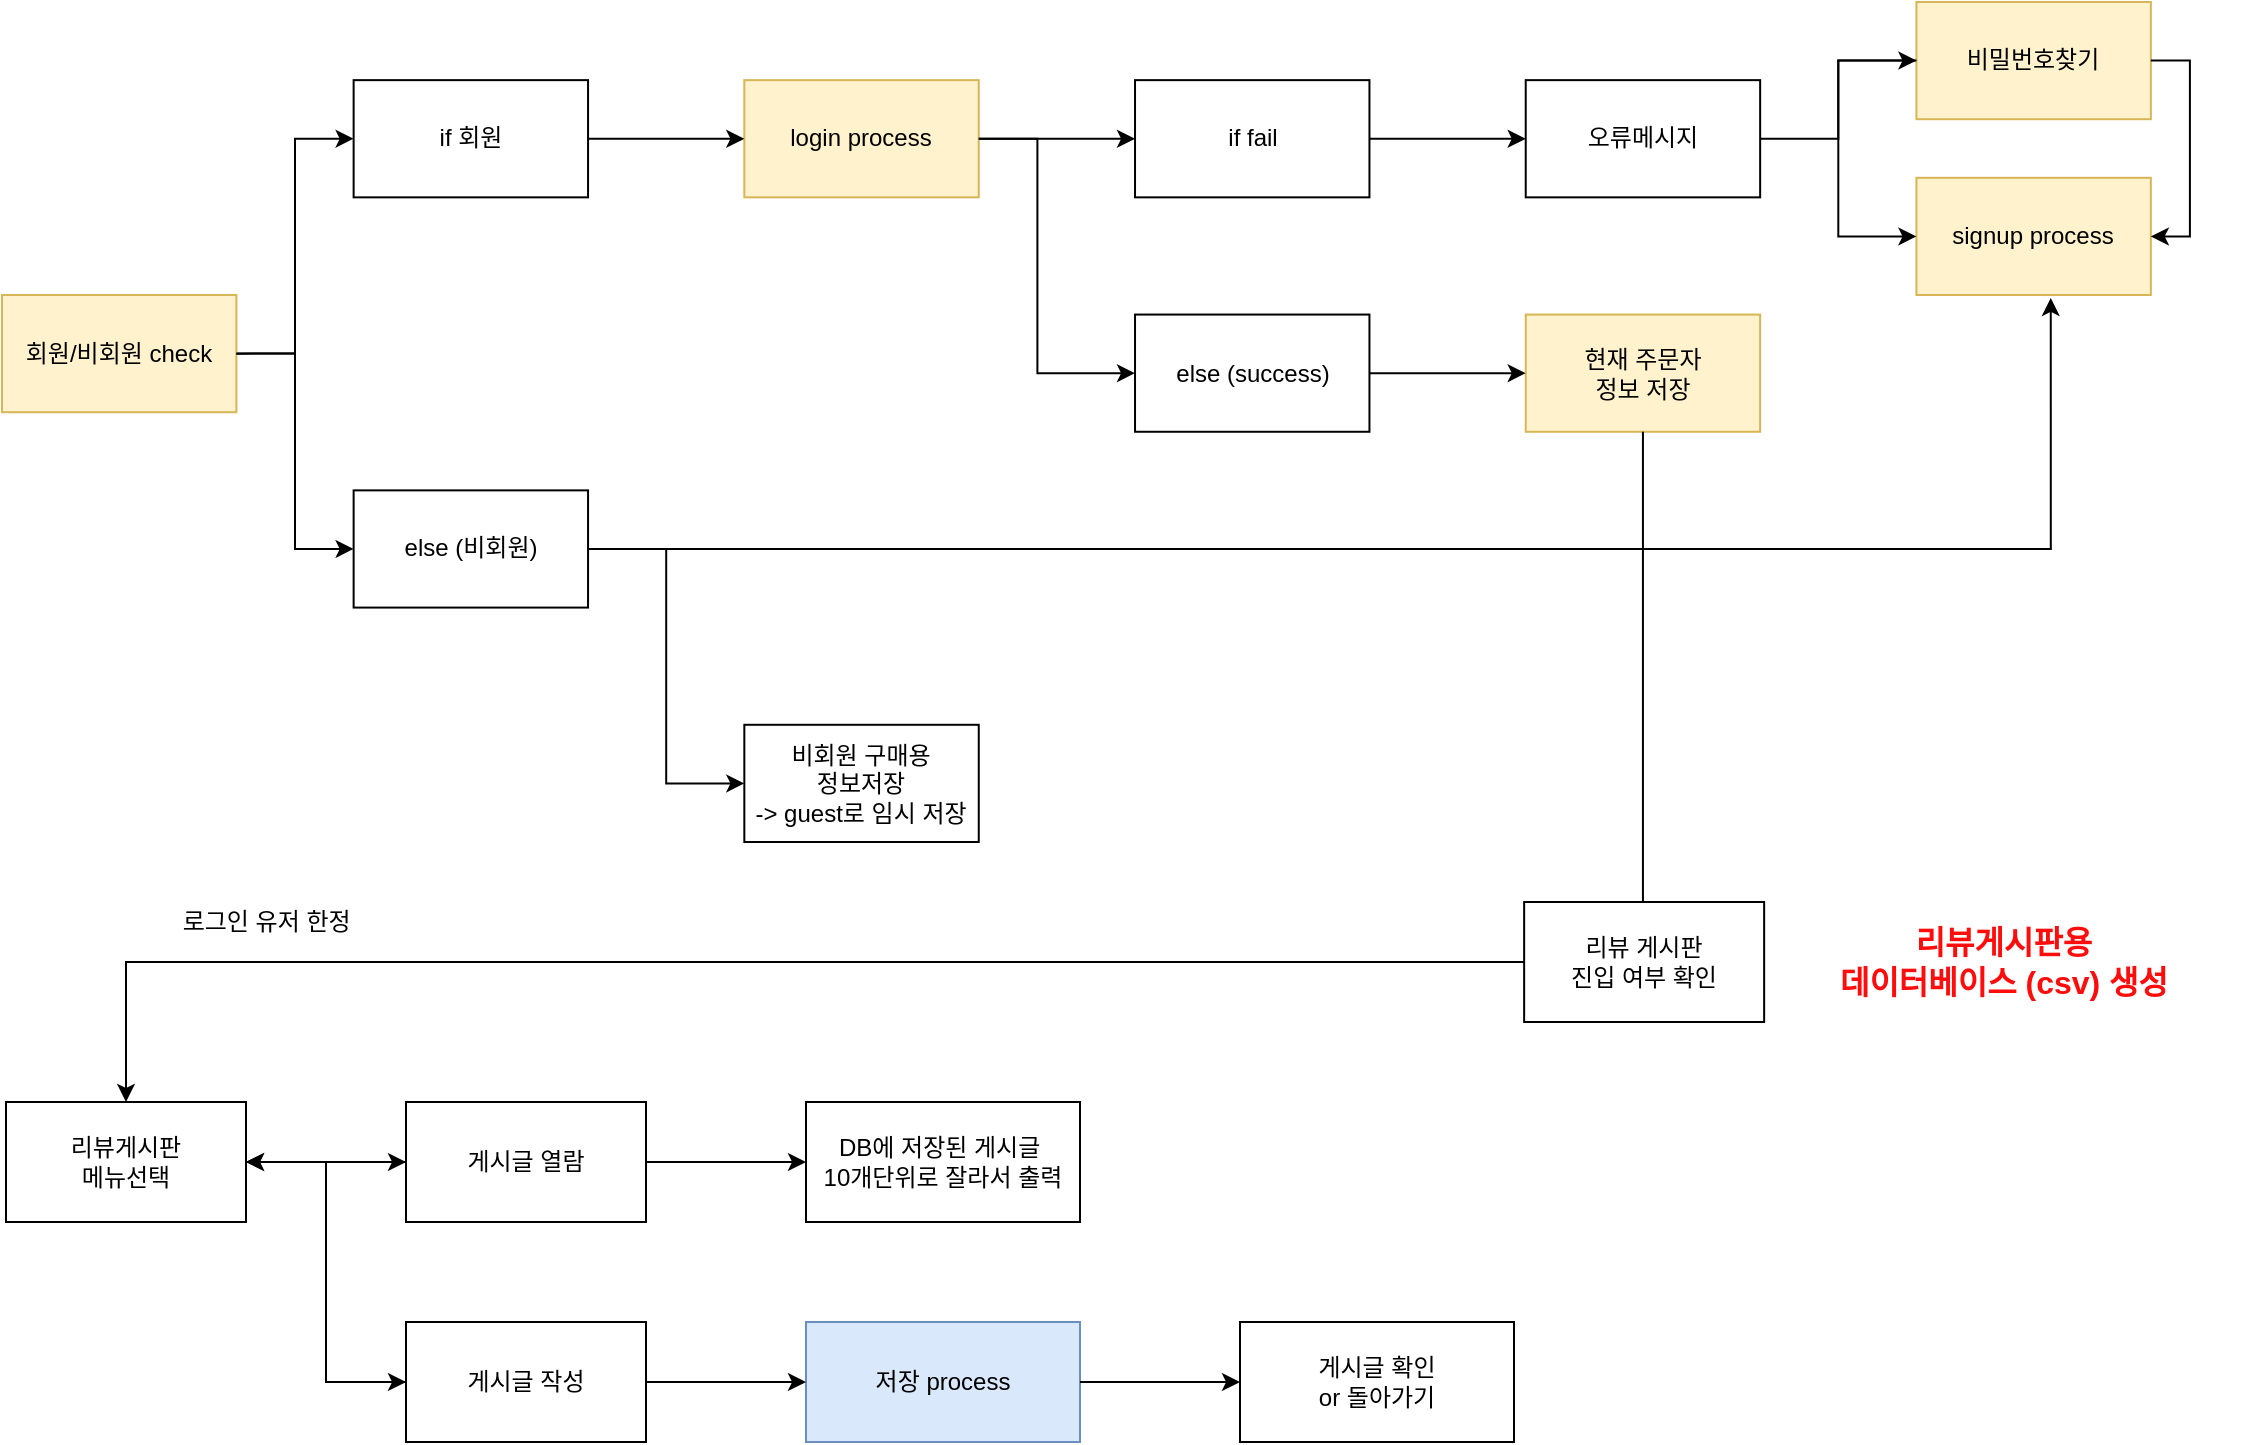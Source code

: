 <mxfile version="14.8.0" type="device"><diagram id="Hs5jTVZ3QaqmzxJ8prlW" name="Page-1"><mxGraphModel dx="1483" dy="806" grid="1" gridSize="10" guides="1" tooltips="1" connect="1" arrows="1" fold="1" page="1" pageScale="1" pageWidth="1169" pageHeight="827" math="0" shadow="0"><root><mxCell id="0"/><mxCell id="1" parent="0"/><mxCell id="WE6HigpuOSGj1DkfmB7Y-53" value="" style="group" vertex="1" connectable="0" parent="1"><mxGeometry x="24" y="53" width="1121.07" height="720" as="geometry"/></mxCell><mxCell id="WE6HigpuOSGj1DkfmB7Y-30" value="" style="group" vertex="1" connectable="0" parent="WE6HigpuOSGj1DkfmB7Y-53"><mxGeometry width="1093.96" height="420" as="geometry"/></mxCell><mxCell id="WE6HigpuOSGj1DkfmB7Y-2" value="회원/비회원 check" style="rounded=0;whiteSpace=wrap;html=1;fillColor=#fff2cc;strokeColor=#d6b656;" vertex="1" parent="WE6HigpuOSGj1DkfmB7Y-30"><mxGeometry y="146.512" width="117.21" height="58.605" as="geometry"/></mxCell><mxCell id="WE6HigpuOSGj1DkfmB7Y-3" value="if 회원" style="rounded=0;whiteSpace=wrap;html=1;" vertex="1" parent="WE6HigpuOSGj1DkfmB7Y-30"><mxGeometry x="175.815" y="39.07" width="117.21" height="58.605" as="geometry"/></mxCell><mxCell id="WE6HigpuOSGj1DkfmB7Y-16" style="edgeStyle=orthogonalEdgeStyle;rounded=0;orthogonalLoop=1;jettySize=auto;html=1;" edge="1" parent="WE6HigpuOSGj1DkfmB7Y-30" source="WE6HigpuOSGj1DkfmB7Y-2" target="WE6HigpuOSGj1DkfmB7Y-3"><mxGeometry relative="1" as="geometry"><Array as="points"><mxPoint x="146.513" y="175.814"/><mxPoint x="146.513" y="68.372"/></Array></mxGeometry></mxCell><mxCell id="WE6HigpuOSGj1DkfmB7Y-4" value="login process" style="rounded=0;whiteSpace=wrap;html=1;fillColor=#fff2cc;strokeColor=#d6b656;" vertex="1" parent="WE6HigpuOSGj1DkfmB7Y-30"><mxGeometry x="371.165" y="39.07" width="117.21" height="58.605" as="geometry"/></mxCell><mxCell id="WE6HigpuOSGj1DkfmB7Y-5" value="" style="edgeStyle=orthogonalEdgeStyle;rounded=0;orthogonalLoop=1;jettySize=auto;html=1;" edge="1" parent="WE6HigpuOSGj1DkfmB7Y-30" source="WE6HigpuOSGj1DkfmB7Y-3" target="WE6HigpuOSGj1DkfmB7Y-4"><mxGeometry relative="1" as="geometry"/></mxCell><mxCell id="WE6HigpuOSGj1DkfmB7Y-6" value="if fail" style="rounded=0;whiteSpace=wrap;html=1;" vertex="1" parent="WE6HigpuOSGj1DkfmB7Y-30"><mxGeometry x="566.515" y="39.07" width="117.21" height="58.605" as="geometry"/></mxCell><mxCell id="WE6HigpuOSGj1DkfmB7Y-7" value="" style="edgeStyle=orthogonalEdgeStyle;rounded=0;orthogonalLoop=1;jettySize=auto;html=1;" edge="1" parent="WE6HigpuOSGj1DkfmB7Y-30" source="WE6HigpuOSGj1DkfmB7Y-4" target="WE6HigpuOSGj1DkfmB7Y-6"><mxGeometry relative="1" as="geometry"/></mxCell><mxCell id="WE6HigpuOSGj1DkfmB7Y-8" value="오류메시지" style="rounded=0;whiteSpace=wrap;html=1;" vertex="1" parent="WE6HigpuOSGj1DkfmB7Y-30"><mxGeometry x="761.865" y="39.07" width="117.21" height="58.605" as="geometry"/></mxCell><mxCell id="WE6HigpuOSGj1DkfmB7Y-9" value="" style="edgeStyle=orthogonalEdgeStyle;rounded=0;orthogonalLoop=1;jettySize=auto;html=1;" edge="1" parent="WE6HigpuOSGj1DkfmB7Y-30" source="WE6HigpuOSGj1DkfmB7Y-6" target="WE6HigpuOSGj1DkfmB7Y-8"><mxGeometry relative="1" as="geometry"/></mxCell><mxCell id="WE6HigpuOSGj1DkfmB7Y-10" value="비밀번호찾기" style="rounded=0;whiteSpace=wrap;html=1;fillColor=#fff2cc;strokeColor=#d6b656;" vertex="1" parent="WE6HigpuOSGj1DkfmB7Y-30"><mxGeometry x="957.215" width="117.21" height="58.605" as="geometry"/></mxCell><mxCell id="WE6HigpuOSGj1DkfmB7Y-11" value="" style="edgeStyle=orthogonalEdgeStyle;rounded=0;orthogonalLoop=1;jettySize=auto;html=1;" edge="1" parent="WE6HigpuOSGj1DkfmB7Y-30" source="WE6HigpuOSGj1DkfmB7Y-8" target="WE6HigpuOSGj1DkfmB7Y-10"><mxGeometry relative="1" as="geometry"/></mxCell><mxCell id="WE6HigpuOSGj1DkfmB7Y-12" value="signup process" style="rounded=0;whiteSpace=wrap;html=1;fillColor=#fff2cc;strokeColor=#d6b656;" vertex="1" parent="WE6HigpuOSGj1DkfmB7Y-30"><mxGeometry x="957.215" y="87.907" width="117.21" height="58.605" as="geometry"/></mxCell><mxCell id="WE6HigpuOSGj1DkfmB7Y-13" value="" style="edgeStyle=orthogonalEdgeStyle;rounded=0;orthogonalLoop=1;jettySize=auto;html=1;" edge="1" parent="WE6HigpuOSGj1DkfmB7Y-30" source="WE6HigpuOSGj1DkfmB7Y-10" target="WE6HigpuOSGj1DkfmB7Y-12"><mxGeometry relative="1" as="geometry"><Array as="points"><mxPoint x="918.145" y="29.302"/><mxPoint x="918.145" y="117.209"/></Array></mxGeometry></mxCell><mxCell id="WE6HigpuOSGj1DkfmB7Y-15" style="edgeStyle=orthogonalEdgeStyle;rounded=0;orthogonalLoop=1;jettySize=auto;html=1;entryX=1;entryY=0.5;entryDx=0;entryDy=0;" edge="1" parent="WE6HigpuOSGj1DkfmB7Y-30" source="WE6HigpuOSGj1DkfmB7Y-10" target="WE6HigpuOSGj1DkfmB7Y-12"><mxGeometry relative="1" as="geometry"><Array as="points"><mxPoint x="1093.96" y="29.302"/><mxPoint x="1093.96" y="117.209"/></Array></mxGeometry></mxCell><mxCell id="WE6HigpuOSGj1DkfmB7Y-28" style="edgeStyle=orthogonalEdgeStyle;rounded=0;orthogonalLoop=1;jettySize=auto;html=1;exitX=1;exitY=0.5;exitDx=0;exitDy=0;entryX=0.573;entryY=1.025;entryDx=0;entryDy=0;entryPerimeter=0;" edge="1" parent="WE6HigpuOSGj1DkfmB7Y-30" source="WE6HigpuOSGj1DkfmB7Y-18" target="WE6HigpuOSGj1DkfmB7Y-12"><mxGeometry relative="1" as="geometry"><Array as="points"><mxPoint x="1024" y="274"/></Array></mxGeometry></mxCell><mxCell id="WE6HigpuOSGj1DkfmB7Y-18" value="else (비회원)&lt;br&gt;" style="rounded=0;whiteSpace=wrap;html=1;" vertex="1" parent="WE6HigpuOSGj1DkfmB7Y-30"><mxGeometry x="175.815" y="244.186" width="117.21" height="58.605" as="geometry"/></mxCell><mxCell id="WE6HigpuOSGj1DkfmB7Y-25" style="edgeStyle=orthogonalEdgeStyle;rounded=0;orthogonalLoop=1;jettySize=auto;html=1;exitX=1;exitY=0.5;exitDx=0;exitDy=0;entryX=0;entryY=0.5;entryDx=0;entryDy=0;" edge="1" parent="WE6HigpuOSGj1DkfmB7Y-30" source="WE6HigpuOSGj1DkfmB7Y-2" target="WE6HigpuOSGj1DkfmB7Y-18"><mxGeometry relative="1" as="geometry"/></mxCell><mxCell id="WE6HigpuOSGj1DkfmB7Y-19" value="비회원 구매용&lt;br&gt;정보저장&lt;br&gt;-&amp;gt; guest로 임시 저장" style="rounded=0;whiteSpace=wrap;html=1;" vertex="1" parent="WE6HigpuOSGj1DkfmB7Y-30"><mxGeometry x="371.165" y="361.395" width="117.21" height="58.605" as="geometry"/></mxCell><mxCell id="WE6HigpuOSGj1DkfmB7Y-27" style="edgeStyle=orthogonalEdgeStyle;rounded=0;orthogonalLoop=1;jettySize=auto;html=1;exitX=1;exitY=0.5;exitDx=0;exitDy=0;entryX=0;entryY=0.5;entryDx=0;entryDy=0;" edge="1" parent="WE6HigpuOSGj1DkfmB7Y-30" source="WE6HigpuOSGj1DkfmB7Y-18" target="WE6HigpuOSGj1DkfmB7Y-19"><mxGeometry relative="1" as="geometry"/></mxCell><mxCell id="WE6HigpuOSGj1DkfmB7Y-21" value="else (success)" style="rounded=0;whiteSpace=wrap;html=1;" vertex="1" parent="WE6HigpuOSGj1DkfmB7Y-30"><mxGeometry x="566.515" y="156.279" width="117.21" height="58.605" as="geometry"/></mxCell><mxCell id="WE6HigpuOSGj1DkfmB7Y-22" value="" style="edgeStyle=orthogonalEdgeStyle;rounded=0;orthogonalLoop=1;jettySize=auto;html=1;" edge="1" parent="WE6HigpuOSGj1DkfmB7Y-30" source="WE6HigpuOSGj1DkfmB7Y-4" target="WE6HigpuOSGj1DkfmB7Y-21"><mxGeometry relative="1" as="geometry"><Array as="points"><mxPoint x="517.678" y="68.372"/><mxPoint x="517.678" y="185.581"/></Array></mxGeometry></mxCell><mxCell id="WE6HigpuOSGj1DkfmB7Y-23" value="현재 주문자 &lt;br&gt;정보 저장" style="rounded=0;whiteSpace=wrap;html=1;fillColor=#fff2cc;strokeColor=#d6b656;" vertex="1" parent="WE6HigpuOSGj1DkfmB7Y-30"><mxGeometry x="761.865" y="156.279" width="117.21" height="58.605" as="geometry"/></mxCell><mxCell id="WE6HigpuOSGj1DkfmB7Y-24" value="" style="edgeStyle=orthogonalEdgeStyle;rounded=0;orthogonalLoop=1;jettySize=auto;html=1;" edge="1" parent="WE6HigpuOSGj1DkfmB7Y-30" source="WE6HigpuOSGj1DkfmB7Y-21" target="WE6HigpuOSGj1DkfmB7Y-23"><mxGeometry relative="1" as="geometry"/></mxCell><mxCell id="WE6HigpuOSGj1DkfmB7Y-34" value="" style="edgeStyle=orthogonalEdgeStyle;rounded=0;orthogonalLoop=1;jettySize=auto;html=1;endArrow=none;" edge="1" parent="WE6HigpuOSGj1DkfmB7Y-53" source="WE6HigpuOSGj1DkfmB7Y-23" target="WE6HigpuOSGj1DkfmB7Y-33"><mxGeometry relative="1" as="geometry"><mxPoint x="820.571" y="214.884" as="sourcePoint"/><mxPoint x="60.0" y="580" as="targetPoint"/><Array as="points"><mxPoint x="821" y="510"/></Array></mxGeometry></mxCell><mxCell id="WE6HigpuOSGj1DkfmB7Y-52" value="" style="group" vertex="1" connectable="0" parent="WE6HigpuOSGj1DkfmB7Y-53"><mxGeometry x="2" y="450" width="1119.07" height="270" as="geometry"/></mxCell><mxCell id="WE6HigpuOSGj1DkfmB7Y-29" value="리뷰게시판&lt;br&gt;메뉴선택" style="rounded=0;whiteSpace=wrap;html=1;" vertex="1" parent="WE6HigpuOSGj1DkfmB7Y-52"><mxGeometry y="100" width="120" height="60" as="geometry"/></mxCell><mxCell id="WE6HigpuOSGj1DkfmB7Y-31" style="edgeStyle=orthogonalEdgeStyle;rounded=0;orthogonalLoop=1;jettySize=auto;html=1;startArrow=none;" edge="1" parent="WE6HigpuOSGj1DkfmB7Y-52" source="WE6HigpuOSGj1DkfmB7Y-33" target="WE6HigpuOSGj1DkfmB7Y-29"><mxGeometry relative="1" as="geometry"><Array as="points"><mxPoint x="60" y="30"/></Array></mxGeometry></mxCell><mxCell id="WE6HigpuOSGj1DkfmB7Y-32" value="로그인 유저 한정&amp;nbsp;" style="text;html=1;strokeColor=none;fillColor=none;align=center;verticalAlign=middle;whiteSpace=wrap;rounded=0;" vertex="1" parent="WE6HigpuOSGj1DkfmB7Y-52"><mxGeometry x="57" width="150" height="20" as="geometry"/></mxCell><mxCell id="WE6HigpuOSGj1DkfmB7Y-33" value="리뷰 게시판 &lt;br&gt;진입 여부 확인" style="rounded=0;whiteSpace=wrap;html=1;" vertex="1" parent="WE6HigpuOSGj1DkfmB7Y-52"><mxGeometry x="759.07" width="120" height="60" as="geometry"/></mxCell><mxCell id="WE6HigpuOSGj1DkfmB7Y-46" style="edgeStyle=orthogonalEdgeStyle;rounded=0;orthogonalLoop=1;jettySize=auto;html=1;entryX=1;entryY=0.5;entryDx=0;entryDy=0;fontSize=16;fontColor=#FF0D0D;" edge="1" parent="WE6HigpuOSGj1DkfmB7Y-52" source="WE6HigpuOSGj1DkfmB7Y-35" target="WE6HigpuOSGj1DkfmB7Y-29"><mxGeometry relative="1" as="geometry"/></mxCell><mxCell id="WE6HigpuOSGj1DkfmB7Y-35" value="게시글 열람" style="rounded=0;whiteSpace=wrap;html=1;" vertex="1" parent="WE6HigpuOSGj1DkfmB7Y-52"><mxGeometry x="200" y="100" width="120" height="60" as="geometry"/></mxCell><mxCell id="WE6HigpuOSGj1DkfmB7Y-36" value="" style="edgeStyle=orthogonalEdgeStyle;rounded=0;orthogonalLoop=1;jettySize=auto;html=1;" edge="1" parent="WE6HigpuOSGj1DkfmB7Y-52" source="WE6HigpuOSGj1DkfmB7Y-29" target="WE6HigpuOSGj1DkfmB7Y-35"><mxGeometry relative="1" as="geometry"/></mxCell><mxCell id="WE6HigpuOSGj1DkfmB7Y-37" value="DB에 저장된 게시글&amp;nbsp; &lt;br&gt;10개단위로 잘라서 출력" style="rounded=0;whiteSpace=wrap;html=1;" vertex="1" parent="WE6HigpuOSGj1DkfmB7Y-52"><mxGeometry x="400" y="100" width="137" height="60" as="geometry"/></mxCell><mxCell id="WE6HigpuOSGj1DkfmB7Y-38" value="" style="edgeStyle=orthogonalEdgeStyle;rounded=0;orthogonalLoop=1;jettySize=auto;html=1;" edge="1" parent="WE6HigpuOSGj1DkfmB7Y-52" source="WE6HigpuOSGj1DkfmB7Y-35" target="WE6HigpuOSGj1DkfmB7Y-37"><mxGeometry relative="1" as="geometry"/></mxCell><mxCell id="WE6HigpuOSGj1DkfmB7Y-48" style="edgeStyle=orthogonalEdgeStyle;rounded=0;orthogonalLoop=1;jettySize=auto;html=1;exitX=0;exitY=0.25;exitDx=0;exitDy=0;entryX=1;entryY=0.5;entryDx=0;entryDy=0;fontSize=16;fontColor=#FF0D0D;" edge="1" parent="WE6HigpuOSGj1DkfmB7Y-52" source="WE6HigpuOSGj1DkfmB7Y-39" target="WE6HigpuOSGj1DkfmB7Y-29"><mxGeometry relative="1" as="geometry"><Array as="points"><mxPoint x="200" y="240"/><mxPoint x="160" y="240"/><mxPoint x="160" y="130"/></Array></mxGeometry></mxCell><mxCell id="WE6HigpuOSGj1DkfmB7Y-39" value="게시글 작성" style="rounded=0;whiteSpace=wrap;html=1;" vertex="1" parent="WE6HigpuOSGj1DkfmB7Y-52"><mxGeometry x="200" y="210" width="120" height="60" as="geometry"/></mxCell><mxCell id="WE6HigpuOSGj1DkfmB7Y-49" style="edgeStyle=orthogonalEdgeStyle;rounded=0;orthogonalLoop=1;jettySize=auto;html=1;exitX=1;exitY=0.5;exitDx=0;exitDy=0;entryX=0;entryY=0.5;entryDx=0;entryDy=0;fontSize=16;fontColor=#FF0D0D;" edge="1" parent="WE6HigpuOSGj1DkfmB7Y-52" source="WE6HigpuOSGj1DkfmB7Y-29" target="WE6HigpuOSGj1DkfmB7Y-39"><mxGeometry relative="1" as="geometry"/></mxCell><mxCell id="WE6HigpuOSGj1DkfmB7Y-42" value="저장 process" style="rounded=0;whiteSpace=wrap;html=1;fillColor=#dae8fc;strokeColor=#6c8ebf;" vertex="1" parent="WE6HigpuOSGj1DkfmB7Y-52"><mxGeometry x="400" y="210" width="137" height="60" as="geometry"/></mxCell><mxCell id="WE6HigpuOSGj1DkfmB7Y-43" value="" style="edgeStyle=orthogonalEdgeStyle;rounded=0;orthogonalLoop=1;jettySize=auto;html=1;" edge="1" parent="WE6HigpuOSGj1DkfmB7Y-52" source="WE6HigpuOSGj1DkfmB7Y-39" target="WE6HigpuOSGj1DkfmB7Y-42"><mxGeometry relative="1" as="geometry"/></mxCell><mxCell id="WE6HigpuOSGj1DkfmB7Y-45" value="리뷰게시판용 &lt;br&gt;데이터베이스 (csv) 생성" style="text;html=1;strokeColor=none;fillColor=none;align=center;verticalAlign=middle;whiteSpace=wrap;rounded=0;fontSize=16;fontColor=#FF0D0D;fontStyle=1" vertex="1" parent="WE6HigpuOSGj1DkfmB7Y-52"><mxGeometry x="879.07" y="20" width="240" height="20" as="geometry"/></mxCell><mxCell id="WE6HigpuOSGj1DkfmB7Y-50" value="게시글 확인&lt;br&gt;or 돌아가기" style="rounded=0;whiteSpace=wrap;html=1;" vertex="1" parent="WE6HigpuOSGj1DkfmB7Y-52"><mxGeometry x="617" y="210" width="137" height="60" as="geometry"/></mxCell><mxCell id="WE6HigpuOSGj1DkfmB7Y-51" value="" style="edgeStyle=orthogonalEdgeStyle;rounded=0;orthogonalLoop=1;jettySize=auto;html=1;fontSize=16;fontColor=#FF0D0D;" edge="1" parent="WE6HigpuOSGj1DkfmB7Y-52" source="WE6HigpuOSGj1DkfmB7Y-42" target="WE6HigpuOSGj1DkfmB7Y-50"><mxGeometry relative="1" as="geometry"/></mxCell></root></mxGraphModel></diagram></mxfile>